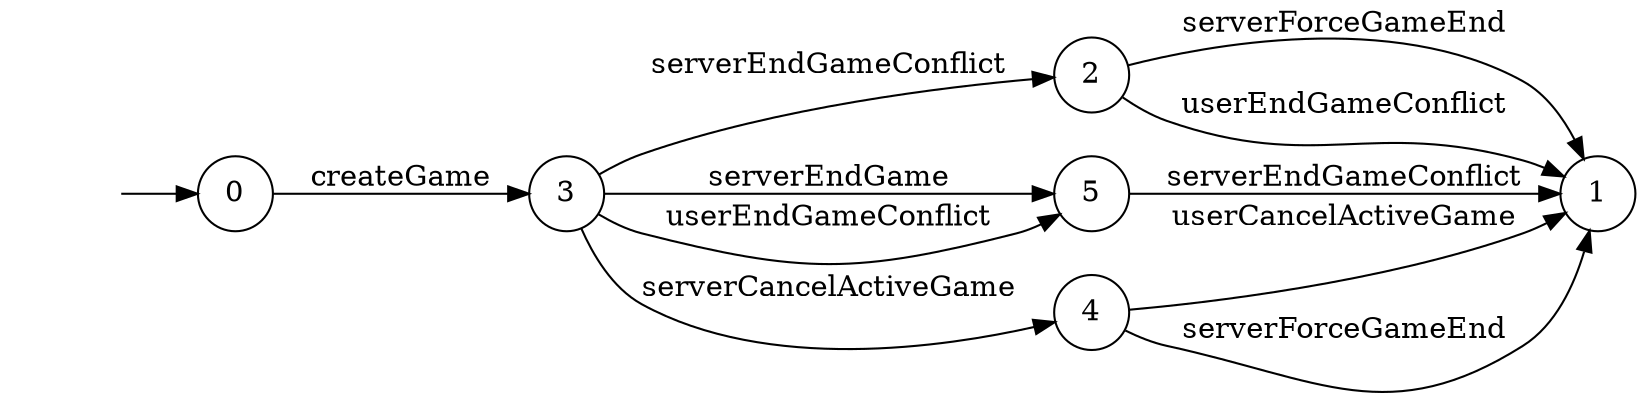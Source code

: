 digraph "./InvConPlus/Dapp-Automata-data/result/model/0x9919d97e50397b7483e9ea61e027e4c4419c8171/GameChannel/FSM-4" {
	graph [rankdir=LR]
	"" [label="" shape=plaintext]
	2 [label=2 shape=circle]
	5 [label=5 shape=circle]
	3 [label=3 shape=circle]
	0 [label=0 shape=circle]
	1 [label=1 shape=circle]
	4 [label=4 shape=circle]
	"" -> 0 [label=""]
	0 -> 3 [label=createGame]
	3 -> 5 [label=serverEndGame]
	3 -> 4 [label=serverCancelActiveGame]
	3 -> 5 [label=userEndGameConflict]
	3 -> 2 [label=serverEndGameConflict]
	2 -> 1 [label=serverForceGameEnd]
	2 -> 1 [label=userEndGameConflict]
	4 -> 1 [label=userCancelActiveGame]
	4 -> 1 [label=serverForceGameEnd]
	5 -> 1 [label=serverEndGameConflict]
}
